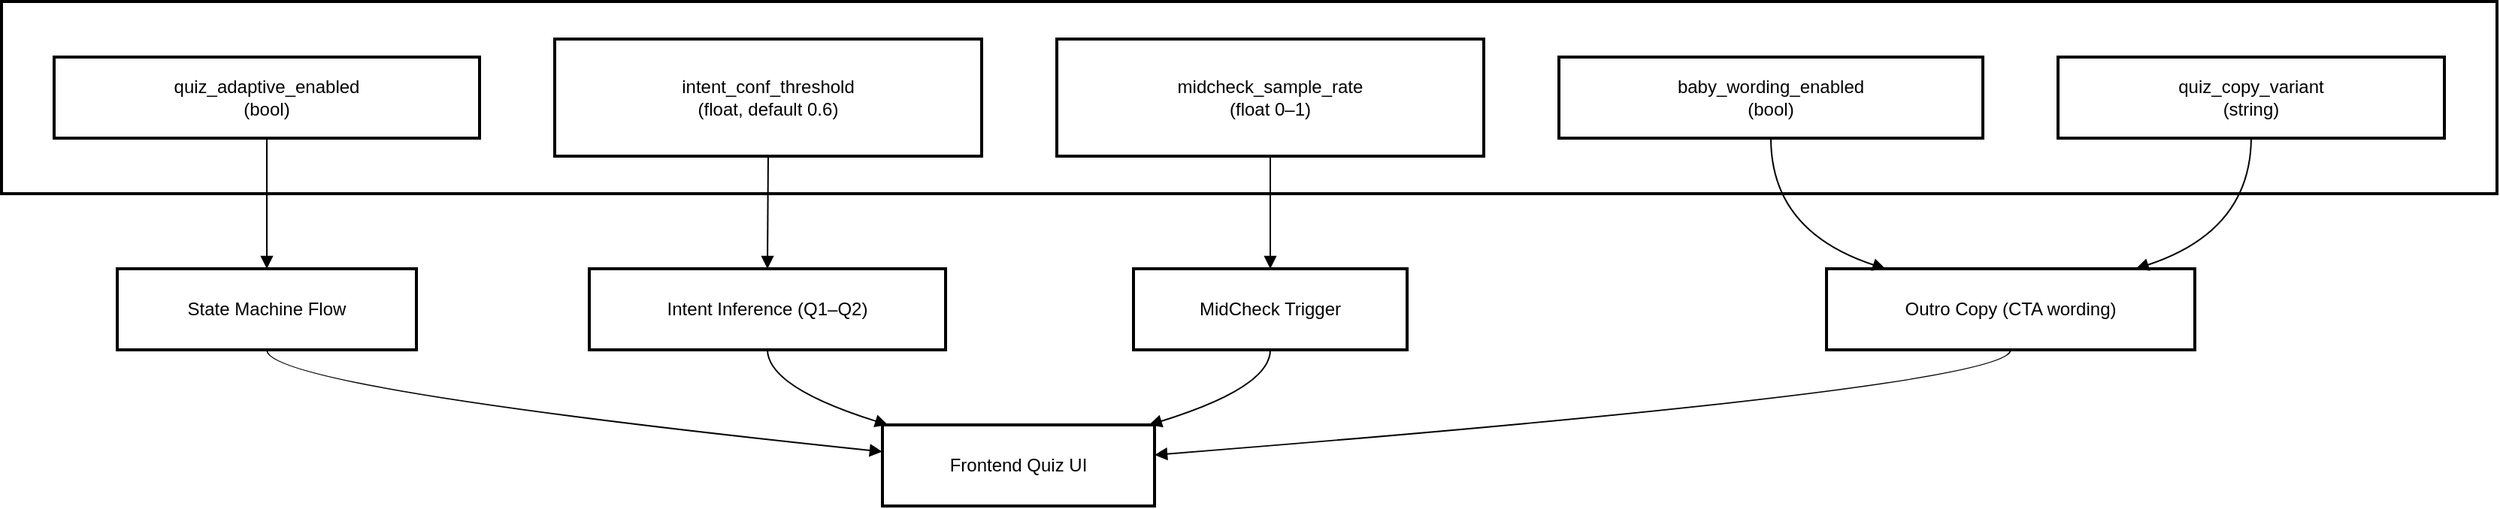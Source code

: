 <mxfile version="28.1.1">
  <diagram name="Page-1" id="wdPM7xpAJp8fhNwitKer">
    <mxGraphModel dx="1034" dy="666" grid="1" gridSize="10" guides="1" tooltips="1" connect="1" arrows="1" fold="1" page="1" pageScale="1" pageWidth="850" pageHeight="1100" math="0" shadow="0">
      <root>
        <mxCell id="0" />
        <mxCell id="1" parent="0" />
        <mxCell id="6hBiGJ6CvcjgH0NZWBd8-1" value="Feature Flags (REMOTE_CONFIG)" style="whiteSpace=wrap;strokeWidth=2;" vertex="1" parent="1">
          <mxGeometry x="20" y="20" width="1660" height="128" as="geometry" />
        </mxCell>
        <mxCell id="6hBiGJ6CvcjgH0NZWBd8-2" value="quiz_adaptive_enabled&#xa;(bool)" style="whiteSpace=wrap;strokeWidth=2;" vertex="1" parent="1">
          <mxGeometry x="55" y="57" width="283" height="54" as="geometry" />
        </mxCell>
        <mxCell id="6hBiGJ6CvcjgH0NZWBd8-3" value="intent_conf_threshold&#xa;(float, default 0.6)" style="whiteSpace=wrap;strokeWidth=2;" vertex="1" parent="1">
          <mxGeometry x="388" y="45" width="284" height="78" as="geometry" />
        </mxCell>
        <mxCell id="6hBiGJ6CvcjgH0NZWBd8-4" value="midcheck_sample_rate&#xa;(float 0–1)" style="whiteSpace=wrap;strokeWidth=2;" vertex="1" parent="1">
          <mxGeometry x="722" y="45" width="284" height="78" as="geometry" />
        </mxCell>
        <mxCell id="6hBiGJ6CvcjgH0NZWBd8-5" value="baby_wording_enabled&#xa;(bool)" style="whiteSpace=wrap;strokeWidth=2;" vertex="1" parent="1">
          <mxGeometry x="1056" y="57" width="282" height="54" as="geometry" />
        </mxCell>
        <mxCell id="6hBiGJ6CvcjgH0NZWBd8-6" value="quiz_copy_variant&#xa;(string)" style="whiteSpace=wrap;strokeWidth=2;" vertex="1" parent="1">
          <mxGeometry x="1388" y="57" width="257" height="54" as="geometry" />
        </mxCell>
        <mxCell id="6hBiGJ6CvcjgH0NZWBd8-7" value="State Machine Flow" style="whiteSpace=wrap;strokeWidth=2;" vertex="1" parent="1">
          <mxGeometry x="97" y="198" width="199" height="54" as="geometry" />
        </mxCell>
        <mxCell id="6hBiGJ6CvcjgH0NZWBd8-8" value="Intent Inference (Q1–Q2)" style="whiteSpace=wrap;strokeWidth=2;" vertex="1" parent="1">
          <mxGeometry x="411" y="198" width="237" height="54" as="geometry" />
        </mxCell>
        <mxCell id="6hBiGJ6CvcjgH0NZWBd8-9" value="MidCheck Trigger" style="whiteSpace=wrap;strokeWidth=2;" vertex="1" parent="1">
          <mxGeometry x="773" y="198" width="182" height="54" as="geometry" />
        </mxCell>
        <mxCell id="6hBiGJ6CvcjgH0NZWBd8-10" value="Outro Copy (CTA wording)" style="whiteSpace=wrap;strokeWidth=2;" vertex="1" parent="1">
          <mxGeometry x="1234" y="198" width="245" height="54" as="geometry" />
        </mxCell>
        <mxCell id="6hBiGJ6CvcjgH0NZWBd8-11" value="Frontend Quiz UI" style="whiteSpace=wrap;strokeWidth=2;" vertex="1" parent="1">
          <mxGeometry x="606" y="302" width="181" height="54" as="geometry" />
        </mxCell>
        <mxCell id="6hBiGJ6CvcjgH0NZWBd8-12" value="" style="curved=1;startArrow=none;endArrow=block;exitX=0.5;exitY=1;entryX=0.5;entryY=0;rounded=0;" edge="1" parent="1" source="6hBiGJ6CvcjgH0NZWBd8-2" target="6hBiGJ6CvcjgH0NZWBd8-7">
          <mxGeometry relative="1" as="geometry">
            <Array as="points" />
          </mxGeometry>
        </mxCell>
        <mxCell id="6hBiGJ6CvcjgH0NZWBd8-13" value="" style="curved=1;startArrow=none;endArrow=block;exitX=0.5;exitY=1;entryX=0.5;entryY=0;rounded=0;" edge="1" parent="1" source="6hBiGJ6CvcjgH0NZWBd8-3" target="6hBiGJ6CvcjgH0NZWBd8-8">
          <mxGeometry relative="1" as="geometry">
            <Array as="points" />
          </mxGeometry>
        </mxCell>
        <mxCell id="6hBiGJ6CvcjgH0NZWBd8-14" value="" style="curved=1;startArrow=none;endArrow=block;exitX=0.5;exitY=1;entryX=0.5;entryY=0;rounded=0;" edge="1" parent="1" source="6hBiGJ6CvcjgH0NZWBd8-4" target="6hBiGJ6CvcjgH0NZWBd8-9">
          <mxGeometry relative="1" as="geometry">
            <Array as="points" />
          </mxGeometry>
        </mxCell>
        <mxCell id="6hBiGJ6CvcjgH0NZWBd8-15" value="" style="curved=1;startArrow=none;endArrow=block;exitX=0.5;exitY=1;entryX=0.16;entryY=0;rounded=0;" edge="1" parent="1" source="6hBiGJ6CvcjgH0NZWBd8-5" target="6hBiGJ6CvcjgH0NZWBd8-10">
          <mxGeometry relative="1" as="geometry">
            <Array as="points">
              <mxPoint x="1197" y="173" />
            </Array>
          </mxGeometry>
        </mxCell>
        <mxCell id="6hBiGJ6CvcjgH0NZWBd8-16" value="" style="curved=1;startArrow=none;endArrow=block;exitX=0.5;exitY=1;entryX=0.84;entryY=0;rounded=0;" edge="1" parent="1" source="6hBiGJ6CvcjgH0NZWBd8-6" target="6hBiGJ6CvcjgH0NZWBd8-10">
          <mxGeometry relative="1" as="geometry">
            <Array as="points">
              <mxPoint x="1516" y="173" />
            </Array>
          </mxGeometry>
        </mxCell>
        <mxCell id="6hBiGJ6CvcjgH0NZWBd8-17" value="" style="curved=1;startArrow=none;endArrow=block;exitX=0.5;exitY=1;entryX=0;entryY=0.33;rounded=0;" edge="1" parent="1" source="6hBiGJ6CvcjgH0NZWBd8-7" target="6hBiGJ6CvcjgH0NZWBd8-11">
          <mxGeometry relative="1" as="geometry">
            <Array as="points">
              <mxPoint x="196" y="277" />
            </Array>
          </mxGeometry>
        </mxCell>
        <mxCell id="6hBiGJ6CvcjgH0NZWBd8-18" value="" style="curved=1;startArrow=none;endArrow=block;exitX=0.5;exitY=1;entryX=0.02;entryY=0;rounded=0;" edge="1" parent="1" source="6hBiGJ6CvcjgH0NZWBd8-8" target="6hBiGJ6CvcjgH0NZWBd8-11">
          <mxGeometry relative="1" as="geometry">
            <Array as="points">
              <mxPoint x="530" y="277" />
            </Array>
          </mxGeometry>
        </mxCell>
        <mxCell id="6hBiGJ6CvcjgH0NZWBd8-19" value="" style="curved=1;startArrow=none;endArrow=block;exitX=0.5;exitY=1;entryX=0.98;entryY=0;rounded=0;" edge="1" parent="1" source="6hBiGJ6CvcjgH0NZWBd8-9" target="6hBiGJ6CvcjgH0NZWBd8-11">
          <mxGeometry relative="1" as="geometry">
            <Array as="points">
              <mxPoint x="864" y="277" />
            </Array>
          </mxGeometry>
        </mxCell>
        <mxCell id="6hBiGJ6CvcjgH0NZWBd8-20" value="" style="curved=1;startArrow=none;endArrow=block;exitX=0.5;exitY=1;entryX=1;entryY=0.37;rounded=0;" edge="1" parent="1" source="6hBiGJ6CvcjgH0NZWBd8-10" target="6hBiGJ6CvcjgH0NZWBd8-11">
          <mxGeometry relative="1" as="geometry">
            <Array as="points">
              <mxPoint x="1357" y="277" />
            </Array>
          </mxGeometry>
        </mxCell>
      </root>
    </mxGraphModel>
  </diagram>
</mxfile>

